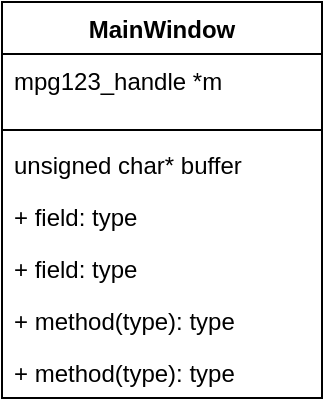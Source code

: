 <mxfile version="14.4.6" type="github">
  <diagram id="C5RBs43oDa-KdzZeNtuy" name="Page-1">
    <mxGraphModel dx="1181" dy="639" grid="1" gridSize="10" guides="1" tooltips="1" connect="1" arrows="1" fold="1" page="1" pageScale="1" pageWidth="827" pageHeight="1169" math="0" shadow="0">
      <root>
        <mxCell id="WIyWlLk6GJQsqaUBKTNV-0" />
        <mxCell id="WIyWlLk6GJQsqaUBKTNV-1" parent="WIyWlLk6GJQsqaUBKTNV-0" />
        <mxCell id="bwgchk8Qk5RyNbZq3sCu-1" value="MainWindow" style="swimlane;fontStyle=1;align=center;verticalAlign=top;childLayout=stackLayout;horizontal=1;startSize=26;horizontalStack=0;resizeParent=1;resizeParentMax=0;resizeLast=0;collapsible=1;marginBottom=0;" vertex="1" parent="WIyWlLk6GJQsqaUBKTNV-1">
          <mxGeometry x="160" y="90" width="160" height="198" as="geometry" />
        </mxCell>
        <mxCell id="bwgchk8Qk5RyNbZq3sCu-2" value="mpg123_handle *m" style="text;strokeColor=none;fillColor=none;align=left;verticalAlign=top;spacingLeft=4;spacingRight=4;overflow=hidden;rotatable=0;points=[[0,0.5],[1,0.5]];portConstraint=eastwest;" vertex="1" parent="bwgchk8Qk5RyNbZq3sCu-1">
          <mxGeometry y="26" width="160" height="34" as="geometry" />
        </mxCell>
        <mxCell id="bwgchk8Qk5RyNbZq3sCu-3" value="" style="line;strokeWidth=1;fillColor=none;align=left;verticalAlign=middle;spacingTop=-1;spacingLeft=3;spacingRight=3;rotatable=0;labelPosition=right;points=[];portConstraint=eastwest;" vertex="1" parent="bwgchk8Qk5RyNbZq3sCu-1">
          <mxGeometry y="60" width="160" height="8" as="geometry" />
        </mxCell>
        <mxCell id="bwgchk8Qk5RyNbZq3sCu-5" value="unsigned char* buffer" style="text;strokeColor=none;fillColor=none;align=left;verticalAlign=top;spacingLeft=4;spacingRight=4;overflow=hidden;rotatable=0;points=[[0,0.5],[1,0.5]];portConstraint=eastwest;" vertex="1" parent="bwgchk8Qk5RyNbZq3sCu-1">
          <mxGeometry y="68" width="160" height="26" as="geometry" />
        </mxCell>
        <mxCell id="bwgchk8Qk5RyNbZq3sCu-13" value="+ field: type" style="text;strokeColor=none;fillColor=none;align=left;verticalAlign=top;spacingLeft=4;spacingRight=4;overflow=hidden;rotatable=0;points=[[0,0.5],[1,0.5]];portConstraint=eastwest;" vertex="1" parent="bwgchk8Qk5RyNbZq3sCu-1">
          <mxGeometry y="94" width="160" height="26" as="geometry" />
        </mxCell>
        <mxCell id="bwgchk8Qk5RyNbZq3sCu-14" value="+ field: type" style="text;strokeColor=none;fillColor=none;align=left;verticalAlign=top;spacingLeft=4;spacingRight=4;overflow=hidden;rotatable=0;points=[[0,0.5],[1,0.5]];portConstraint=eastwest;" vertex="1" parent="bwgchk8Qk5RyNbZq3sCu-1">
          <mxGeometry y="120" width="160" height="26" as="geometry" />
        </mxCell>
        <mxCell id="bwgchk8Qk5RyNbZq3sCu-6" value="+ method(type): type" style="text;strokeColor=none;fillColor=none;align=left;verticalAlign=top;spacingLeft=4;spacingRight=4;overflow=hidden;rotatable=0;points=[[0,0.5],[1,0.5]];portConstraint=eastwest;" vertex="1" parent="bwgchk8Qk5RyNbZq3sCu-1">
          <mxGeometry y="146" width="160" height="26" as="geometry" />
        </mxCell>
        <mxCell id="bwgchk8Qk5RyNbZq3sCu-4" value="+ method(type): type" style="text;strokeColor=none;fillColor=none;align=left;verticalAlign=top;spacingLeft=4;spacingRight=4;overflow=hidden;rotatable=0;points=[[0,0.5],[1,0.5]];portConstraint=eastwest;" vertex="1" parent="bwgchk8Qk5RyNbZq3sCu-1">
          <mxGeometry y="172" width="160" height="26" as="geometry" />
        </mxCell>
      </root>
    </mxGraphModel>
  </diagram>
</mxfile>
